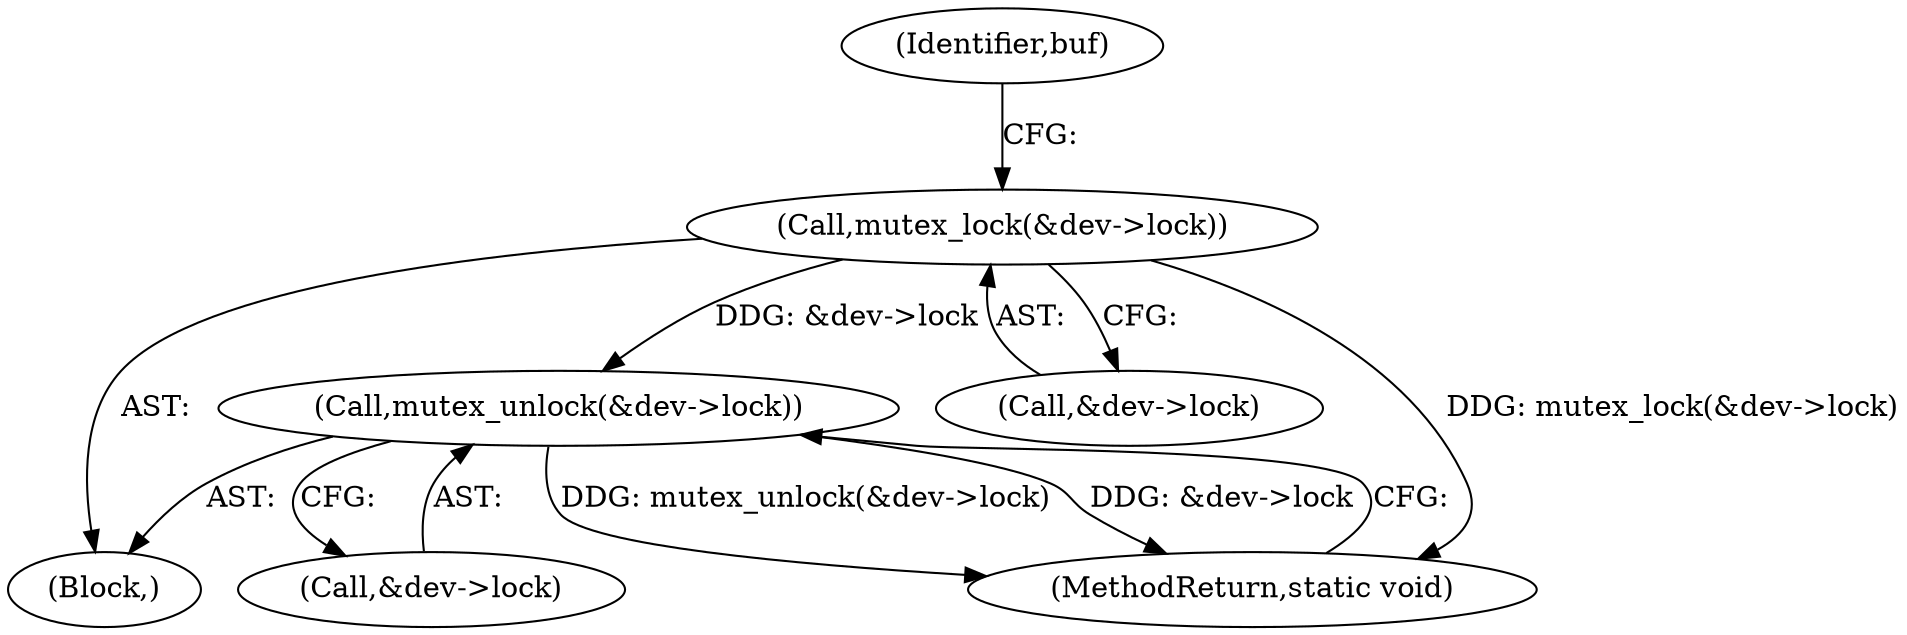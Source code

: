 digraph "0_linux_7a7b5df84b6b4e5d599c7289526eed96541a0654_2@API" {
"1000165" [label="(Call,mutex_unlock(&dev->lock))"];
"1000123" [label="(Call,mutex_lock(&dev->lock))"];
"1000124" [label="(Call,&dev->lock)"];
"1000166" [label="(Call,&dev->lock)"];
"1000104" [label="(Block,)"];
"1000170" [label="(MethodReturn,static void)"];
"1000165" [label="(Call,mutex_unlock(&dev->lock))"];
"1000123" [label="(Call,mutex_lock(&dev->lock))"];
"1000130" [label="(Identifier,buf)"];
"1000165" -> "1000104"  [label="AST: "];
"1000165" -> "1000166"  [label="CFG: "];
"1000166" -> "1000165"  [label="AST: "];
"1000170" -> "1000165"  [label="CFG: "];
"1000165" -> "1000170"  [label="DDG: mutex_unlock(&dev->lock)"];
"1000165" -> "1000170"  [label="DDG: &dev->lock"];
"1000123" -> "1000165"  [label="DDG: &dev->lock"];
"1000123" -> "1000104"  [label="AST: "];
"1000123" -> "1000124"  [label="CFG: "];
"1000124" -> "1000123"  [label="AST: "];
"1000130" -> "1000123"  [label="CFG: "];
"1000123" -> "1000170"  [label="DDG: mutex_lock(&dev->lock)"];
}
